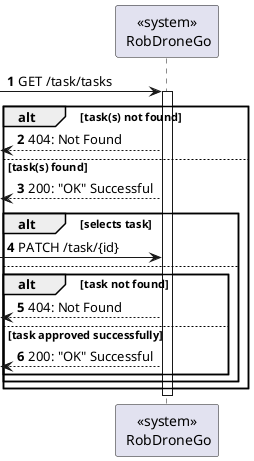 @startuml
autonumber

participant "<<system>>\n RobDroneGo" as sys

[-> sys: GET /task/tasks

activate sys
    alt task(s) not found
        [<-- sys : 404: Not Found
    else task(s) found
        [<-- sys : 200: "OK" Successful
        alt selects task
            [-> sys: PATCH /task/{id}
        else
            alt task not found
            [<-- sys : 404: Not Found
        else task approved successfully
            [<-- sys : 200: "OK" Successful
            end
        end
    end
deactivate sys

@enduml
